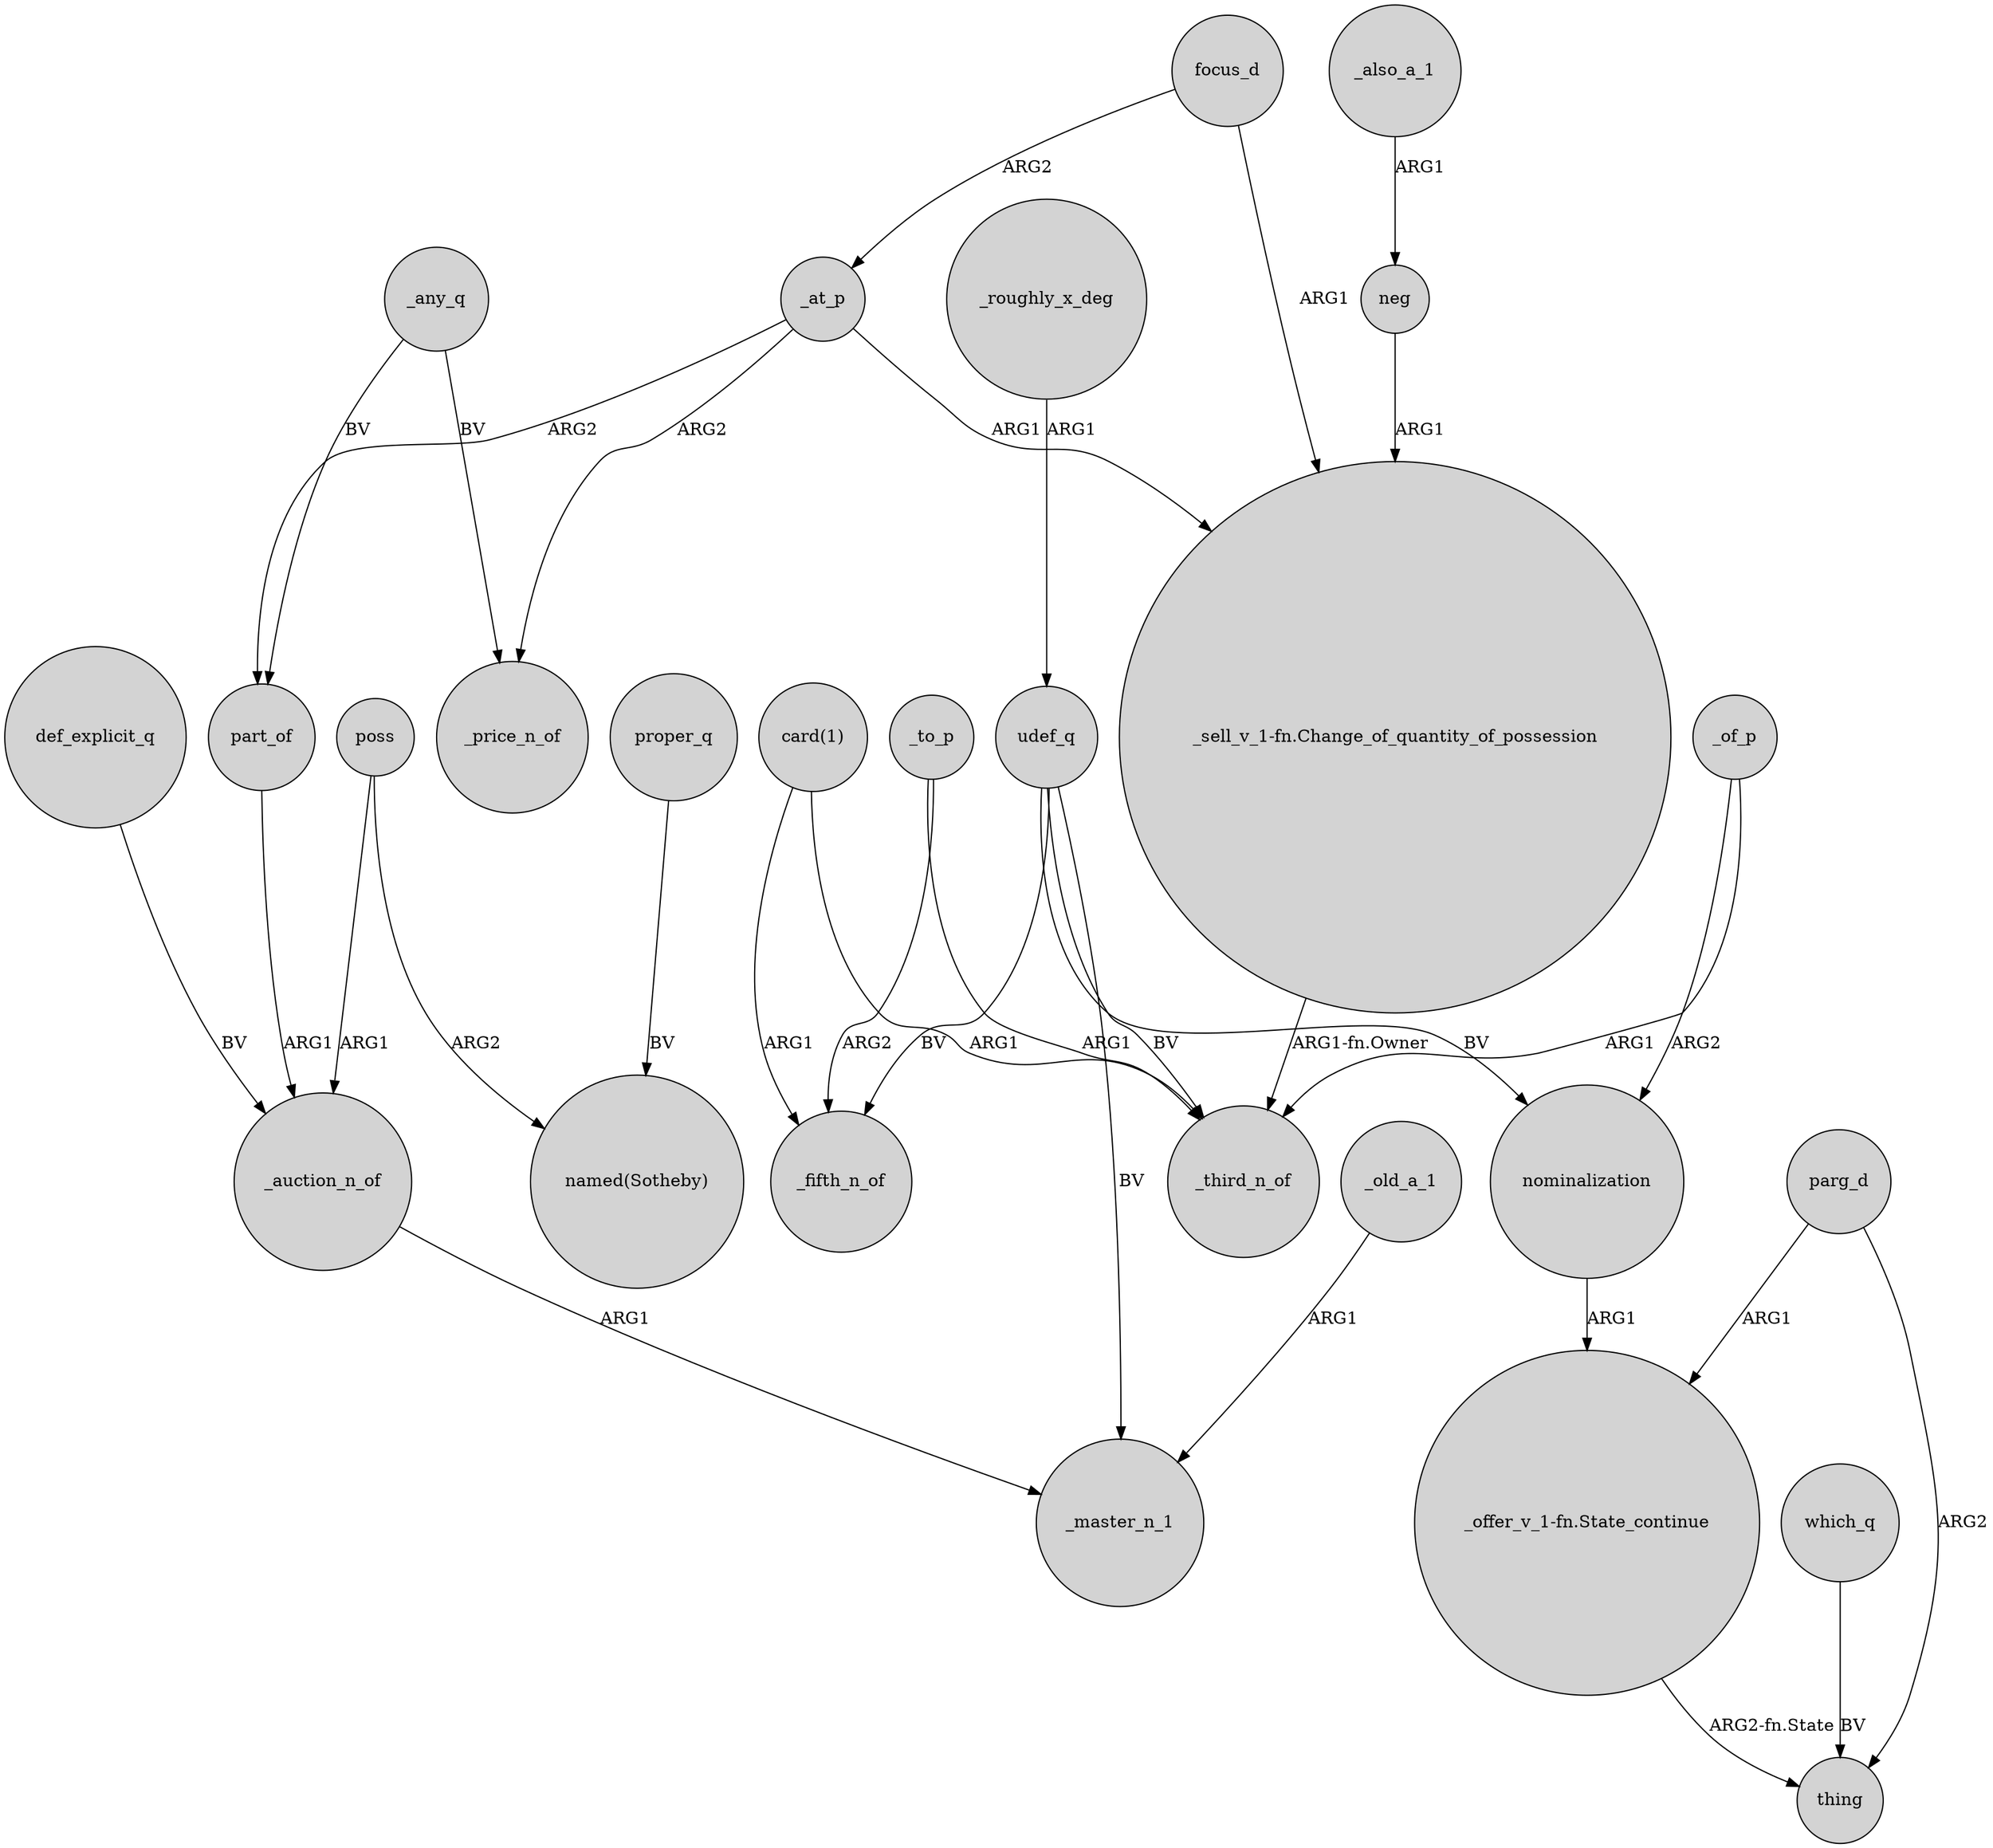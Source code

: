 digraph {
	node [shape=circle style=filled]
	_roughly_x_deg -> udef_q [label=ARG1]
	"_sell_v_1-fn.Change_of_quantity_of_possession" -> _third_n_of [label="ARG1-fn.Owner"]
	poss -> _auction_n_of [label=ARG1]
	_any_q -> part_of [label=BV]
	"_offer_v_1-fn.State_continue" -> thing [label="ARG2-fn.State"]
	poss -> "named(Sotheby)" [label=ARG2]
	"card(1)" -> _third_n_of [label=ARG1]
	udef_q -> nominalization [label=BV]
	which_q -> thing [label=BV]
	udef_q -> _fifth_n_of [label=BV]
	parg_d -> "_offer_v_1-fn.State_continue" [label=ARG1]
	nominalization -> "_offer_v_1-fn.State_continue" [label=ARG1]
	focus_d -> _at_p [label=ARG2]
	parg_d -> thing [label=ARG2]
	udef_q -> _master_n_1 [label=BV]
	_any_q -> _price_n_of [label=BV]
	_old_a_1 -> _master_n_1 [label=ARG1]
	_of_p -> nominalization [label=ARG2]
	focus_d -> "_sell_v_1-fn.Change_of_quantity_of_possession" [label=ARG1]
	_also_a_1 -> neg [label=ARG1]
	_at_p -> _price_n_of [label=ARG2]
	_at_p -> part_of [label=ARG2]
	def_explicit_q -> _auction_n_of [label=BV]
	_at_p -> "_sell_v_1-fn.Change_of_quantity_of_possession" [label=ARG1]
	"card(1)" -> _fifth_n_of [label=ARG1]
	neg -> "_sell_v_1-fn.Change_of_quantity_of_possession" [label=ARG1]
	_auction_n_of -> _master_n_1 [label=ARG1]
	_to_p -> _fifth_n_of [label=ARG2]
	_to_p -> _third_n_of [label=ARG1]
	part_of -> _auction_n_of [label=ARG1]
	_of_p -> _third_n_of [label=ARG1]
	udef_q -> _third_n_of [label=BV]
	proper_q -> "named(Sotheby)" [label=BV]
}
